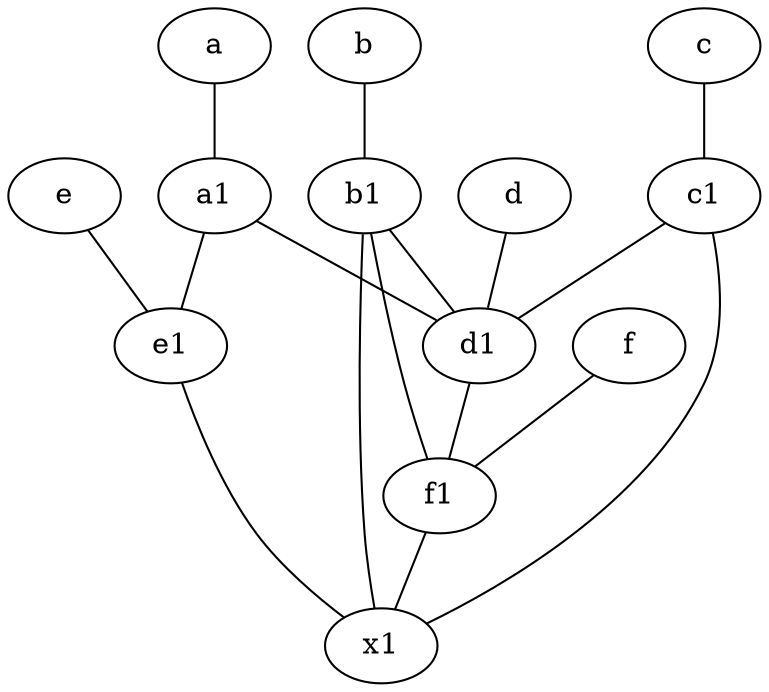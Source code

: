 graph {
	node [labelfontsize=50]
	b1 [labelfontsize=50 pos="9,4!"]
	d1 [labelfontsize=50 pos="3,5!"]
	b [labelfontsize=50 pos="10,4!"]
	c [labelfontsize=50 pos="4.5,2!"]
	x1 [labelfontsize=50]
	e1 [labelfontsize=50 pos="7,7!"]
	a1 [labelfontsize=50 pos="8,3!"]
	d [labelfontsize=50 pos="2,5!"]
	f1 [labelfontsize=50 pos="3,8!"]
	e [labelfontsize=50 pos="7,9!"]
	f [labelfontsize=50 pos="3,9!"]
	c1 [labelfontsize=50 pos="4.5,3!"]
	a [labelfontsize=50 pos="8,2!"]
	b1 -- d1
	d -- d1
	a1 -- d1
	e1 -- x1
	c1 -- x1
	b1 -- f1
	c -- c1
	f1 -- x1
	b1 -- x1
	e -- e1
	d1 -- f1
	c1 -- d1
	f -- f1
	a -- a1
	b -- b1
	a1 -- e1
}
